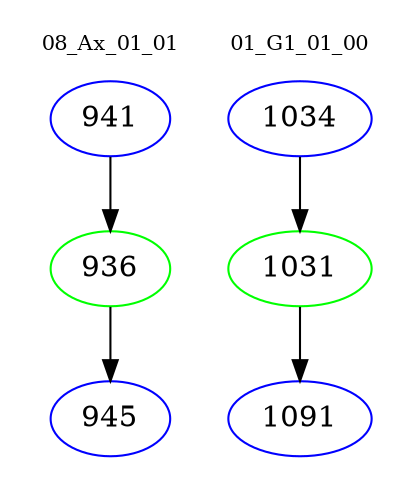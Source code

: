 digraph{
subgraph cluster_0 {
color = white
label = "08_Ax_01_01";
fontsize=10;
T0_941 [label="941", color="blue"]
T0_941 -> T0_936 [color="black"]
T0_936 [label="936", color="green"]
T0_936 -> T0_945 [color="black"]
T0_945 [label="945", color="blue"]
}
subgraph cluster_1 {
color = white
label = "01_G1_01_00";
fontsize=10;
T1_1034 [label="1034", color="blue"]
T1_1034 -> T1_1031 [color="black"]
T1_1031 [label="1031", color="green"]
T1_1031 -> T1_1091 [color="black"]
T1_1091 [label="1091", color="blue"]
}
}
